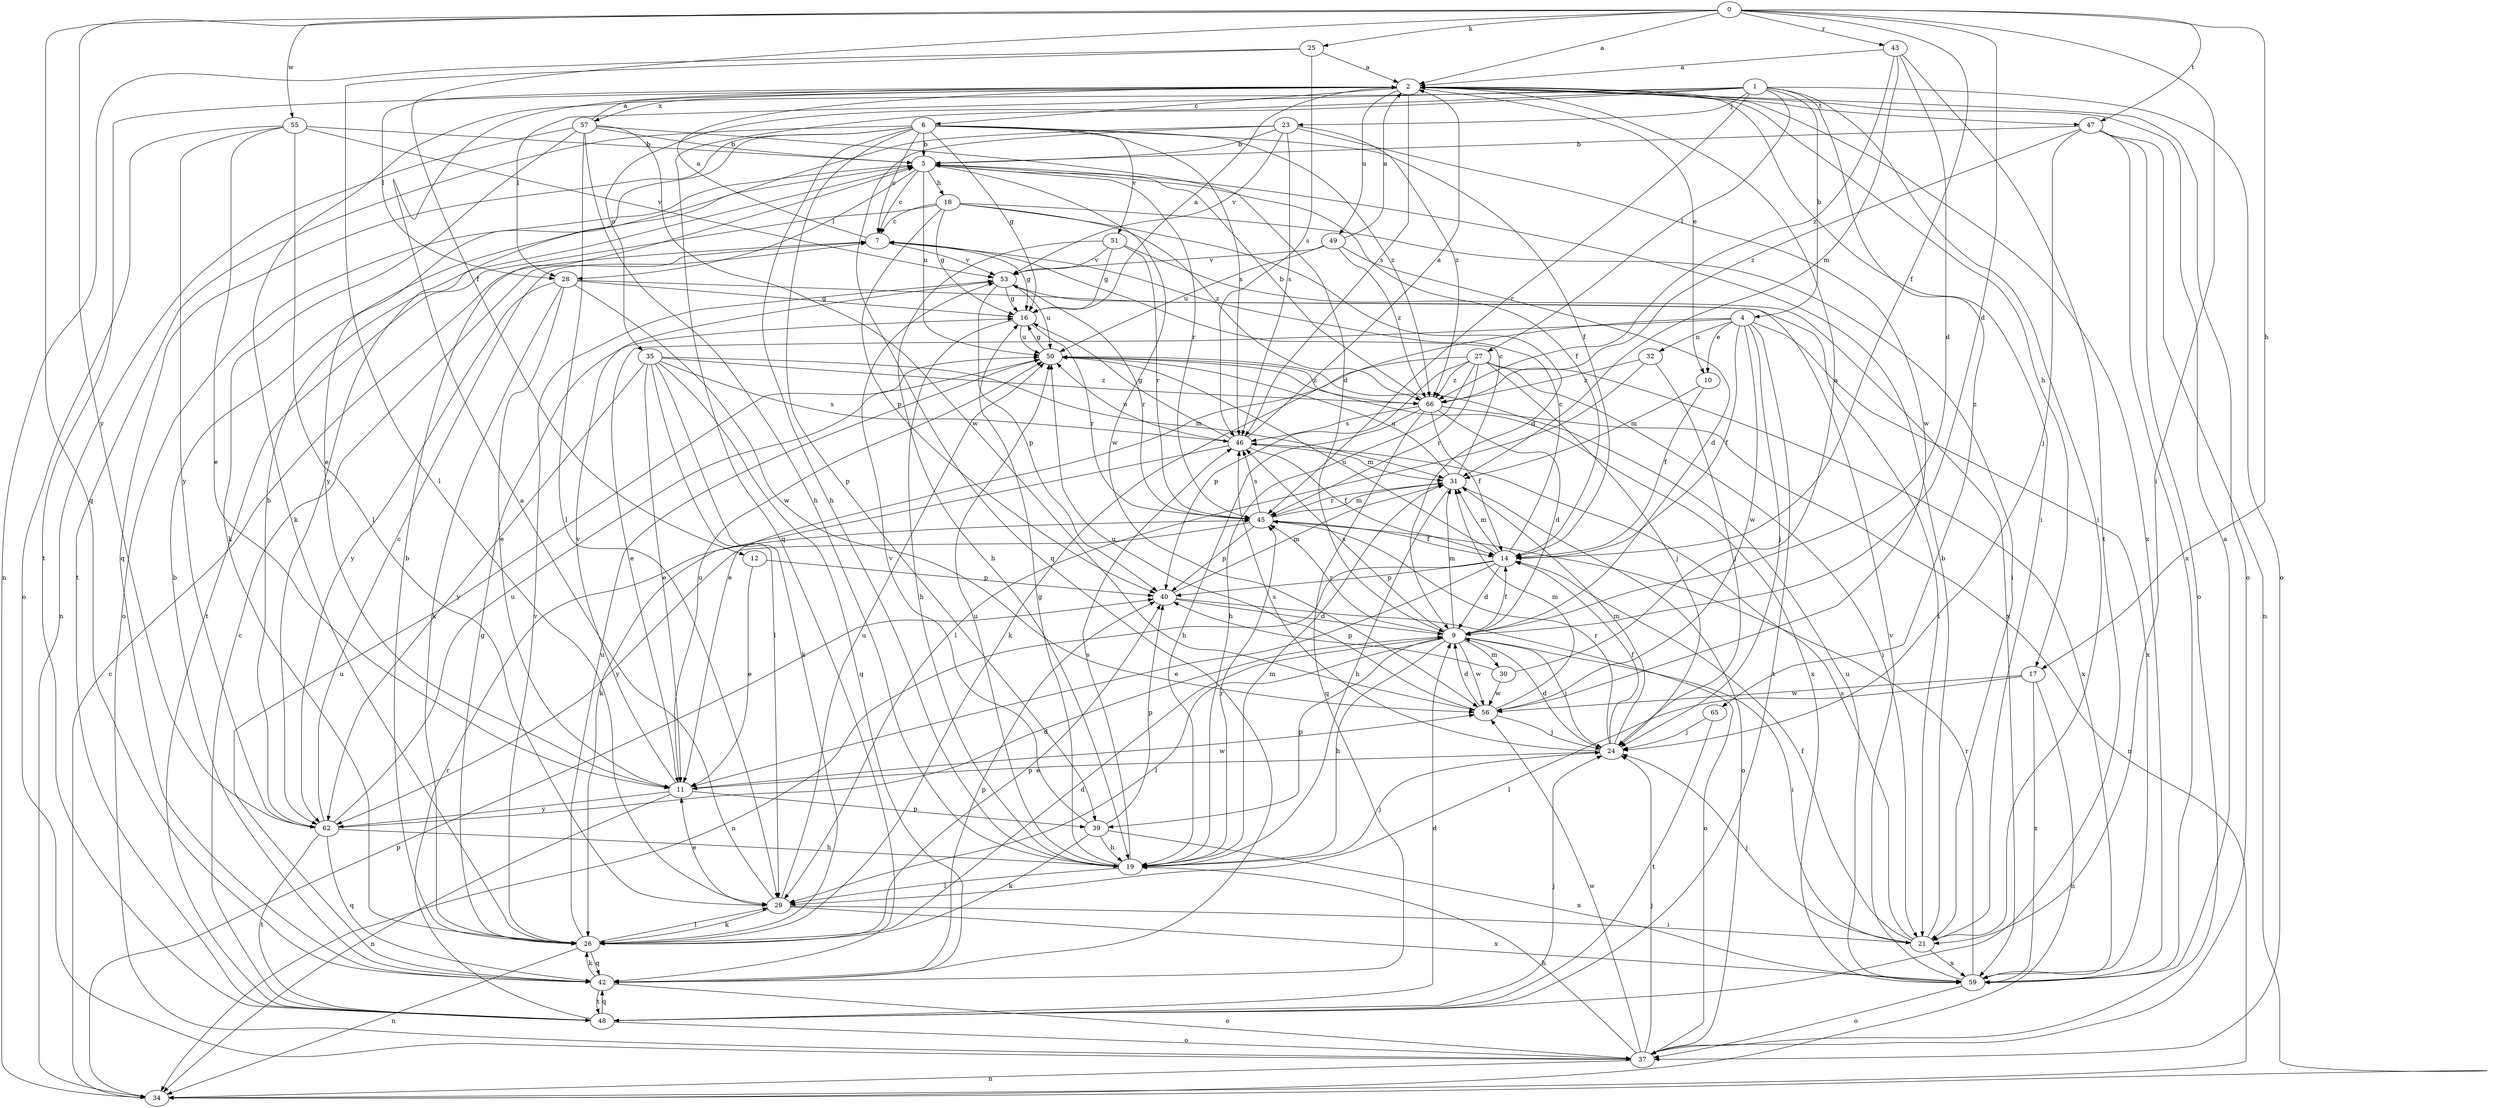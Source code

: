 strict digraph  {
0;
1;
2;
4;
5;
6;
7;
9;
10;
11;
12;
14;
16;
17;
18;
19;
21;
23;
24;
25;
26;
27;
28;
29;
30;
31;
32;
34;
35;
37;
39;
40;
42;
43;
45;
46;
47;
48;
49;
50;
51;
53;
55;
56;
57;
59;
62;
65;
66;
0 -> 2  [label=a];
0 -> 9  [label=d];
0 -> 12  [label=f];
0 -> 14  [label=f];
0 -> 17  [label=h];
0 -> 21  [label=i];
0 -> 25  [label=k];
0 -> 42  [label=q];
0 -> 43  [label=r];
0 -> 47  [label=t];
0 -> 55  [label=w];
0 -> 62  [label=y];
1 -> 4  [label=b];
1 -> 21  [label=i];
1 -> 23  [label=j];
1 -> 26  [label=k];
1 -> 27  [label=l];
1 -> 28  [label=l];
1 -> 35  [label=o];
1 -> 37  [label=o];
1 -> 42  [label=q];
1 -> 45  [label=r];
1 -> 65  [label=z];
2 -> 6  [label=c];
2 -> 10  [label=e];
2 -> 17  [label=h];
2 -> 21  [label=i];
2 -> 28  [label=l];
2 -> 37  [label=o];
2 -> 46  [label=s];
2 -> 47  [label=t];
2 -> 48  [label=t];
2 -> 49  [label=u];
2 -> 57  [label=x];
2 -> 59  [label=x];
4 -> 10  [label=e];
4 -> 11  [label=e];
4 -> 14  [label=f];
4 -> 24  [label=j];
4 -> 26  [label=k];
4 -> 32  [label=n];
4 -> 48  [label=t];
4 -> 56  [label=w];
4 -> 59  [label=x];
5 -> 7  [label=c];
5 -> 14  [label=f];
5 -> 18  [label=h];
5 -> 28  [label=l];
5 -> 37  [label=o];
5 -> 45  [label=r];
5 -> 50  [label=u];
5 -> 56  [label=w];
6 -> 5  [label=b];
6 -> 7  [label=c];
6 -> 11  [label=e];
6 -> 14  [label=f];
6 -> 16  [label=g];
6 -> 19  [label=h];
6 -> 39  [label=p];
6 -> 42  [label=q];
6 -> 46  [label=s];
6 -> 48  [label=t];
6 -> 51  [label=v];
6 -> 66  [label=z];
7 -> 2  [label=a];
7 -> 16  [label=g];
7 -> 53  [label=v];
9 -> 14  [label=f];
9 -> 19  [label=h];
9 -> 21  [label=i];
9 -> 24  [label=j];
9 -> 29  [label=l];
9 -> 30  [label=m];
9 -> 31  [label=m];
9 -> 39  [label=p];
9 -> 45  [label=r];
9 -> 46  [label=s];
9 -> 56  [label=w];
10 -> 14  [label=f];
10 -> 31  [label=m];
11 -> 34  [label=n];
11 -> 39  [label=p];
11 -> 50  [label=u];
11 -> 53  [label=v];
11 -> 56  [label=w];
11 -> 62  [label=y];
12 -> 11  [label=e];
12 -> 40  [label=p];
14 -> 7  [label=c];
14 -> 9  [label=d];
14 -> 11  [label=e];
14 -> 31  [label=m];
14 -> 34  [label=n];
14 -> 40  [label=p];
14 -> 50  [label=u];
16 -> 2  [label=a];
16 -> 19  [label=h];
16 -> 45  [label=r];
16 -> 50  [label=u];
17 -> 29  [label=l];
17 -> 34  [label=n];
17 -> 56  [label=w];
17 -> 59  [label=x];
18 -> 7  [label=c];
18 -> 9  [label=d];
18 -> 16  [label=g];
18 -> 21  [label=i];
18 -> 40  [label=p];
18 -> 48  [label=t];
18 -> 66  [label=z];
19 -> 16  [label=g];
19 -> 24  [label=j];
19 -> 29  [label=l];
19 -> 31  [label=m];
19 -> 45  [label=r];
19 -> 46  [label=s];
19 -> 50  [label=u];
21 -> 5  [label=b];
21 -> 14  [label=f];
21 -> 24  [label=j];
21 -> 46  [label=s];
21 -> 59  [label=x];
23 -> 5  [label=b];
23 -> 42  [label=q];
23 -> 46  [label=s];
23 -> 53  [label=v];
23 -> 56  [label=w];
23 -> 62  [label=y];
23 -> 66  [label=z];
24 -> 9  [label=d];
24 -> 11  [label=e];
24 -> 14  [label=f];
24 -> 31  [label=m];
24 -> 45  [label=r];
24 -> 46  [label=s];
25 -> 2  [label=a];
25 -> 29  [label=l];
25 -> 34  [label=n];
25 -> 46  [label=s];
26 -> 5  [label=b];
26 -> 9  [label=d];
26 -> 16  [label=g];
26 -> 29  [label=l];
26 -> 34  [label=n];
26 -> 40  [label=p];
26 -> 42  [label=q];
26 -> 50  [label=u];
26 -> 53  [label=v];
27 -> 11  [label=e];
27 -> 19  [label=h];
27 -> 21  [label=i];
27 -> 24  [label=j];
27 -> 40  [label=p];
27 -> 45  [label=r];
27 -> 59  [label=x];
27 -> 66  [label=z];
28 -> 11  [label=e];
28 -> 16  [label=g];
28 -> 21  [label=i];
28 -> 26  [label=k];
28 -> 56  [label=w];
28 -> 62  [label=y];
29 -> 2  [label=a];
29 -> 11  [label=e];
29 -> 21  [label=i];
29 -> 26  [label=k];
29 -> 50  [label=u];
29 -> 59  [label=x];
30 -> 2  [label=a];
30 -> 40  [label=p];
30 -> 56  [label=w];
31 -> 7  [label=c];
31 -> 19  [label=h];
31 -> 37  [label=o];
31 -> 45  [label=r];
31 -> 50  [label=u];
32 -> 24  [label=j];
32 -> 29  [label=l];
32 -> 66  [label=z];
34 -> 7  [label=c];
34 -> 40  [label=p];
35 -> 11  [label=e];
35 -> 26  [label=k];
35 -> 29  [label=l];
35 -> 31  [label=m];
35 -> 42  [label=q];
35 -> 46  [label=s];
35 -> 62  [label=y];
35 -> 66  [label=z];
37 -> 19  [label=h];
37 -> 24  [label=j];
37 -> 34  [label=n];
37 -> 56  [label=w];
39 -> 19  [label=h];
39 -> 26  [label=k];
39 -> 40  [label=p];
39 -> 53  [label=v];
39 -> 59  [label=x];
40 -> 9  [label=d];
40 -> 31  [label=m];
40 -> 37  [label=o];
42 -> 5  [label=b];
42 -> 26  [label=k];
42 -> 37  [label=o];
42 -> 40  [label=p];
42 -> 48  [label=t];
42 -> 50  [label=u];
43 -> 2  [label=a];
43 -> 9  [label=d];
43 -> 31  [label=m];
43 -> 48  [label=t];
43 -> 66  [label=z];
45 -> 14  [label=f];
45 -> 31  [label=m];
45 -> 40  [label=p];
45 -> 46  [label=s];
45 -> 62  [label=y];
46 -> 2  [label=a];
46 -> 14  [label=f];
46 -> 16  [label=g];
46 -> 26  [label=k];
46 -> 31  [label=m];
46 -> 50  [label=u];
47 -> 5  [label=b];
47 -> 24  [label=j];
47 -> 34  [label=n];
47 -> 37  [label=o];
47 -> 59  [label=x];
47 -> 66  [label=z];
48 -> 7  [label=c];
48 -> 9  [label=d];
48 -> 24  [label=j];
48 -> 37  [label=o];
48 -> 42  [label=q];
48 -> 45  [label=r];
49 -> 2  [label=a];
49 -> 9  [label=d];
49 -> 50  [label=u];
49 -> 53  [label=v];
49 -> 66  [label=z];
50 -> 16  [label=g];
50 -> 59  [label=x];
50 -> 66  [label=z];
51 -> 16  [label=g];
51 -> 19  [label=h];
51 -> 45  [label=r];
51 -> 53  [label=v];
51 -> 59  [label=x];
53 -> 16  [label=g];
53 -> 40  [label=p];
53 -> 45  [label=r];
53 -> 50  [label=u];
55 -> 5  [label=b];
55 -> 11  [label=e];
55 -> 29  [label=l];
55 -> 37  [label=o];
55 -> 53  [label=v];
55 -> 62  [label=y];
56 -> 9  [label=d];
56 -> 24  [label=j];
56 -> 31  [label=m];
56 -> 50  [label=u];
57 -> 2  [label=a];
57 -> 5  [label=b];
57 -> 9  [label=d];
57 -> 19  [label=h];
57 -> 26  [label=k];
57 -> 29  [label=l];
57 -> 34  [label=n];
57 -> 56  [label=w];
59 -> 2  [label=a];
59 -> 37  [label=o];
59 -> 45  [label=r];
59 -> 50  [label=u];
59 -> 53  [label=v];
62 -> 5  [label=b];
62 -> 7  [label=c];
62 -> 9  [label=d];
62 -> 19  [label=h];
62 -> 42  [label=q];
62 -> 48  [label=t];
62 -> 50  [label=u];
65 -> 24  [label=j];
65 -> 48  [label=t];
66 -> 5  [label=b];
66 -> 9  [label=d];
66 -> 14  [label=f];
66 -> 19  [label=h];
66 -> 34  [label=n];
66 -> 42  [label=q];
66 -> 46  [label=s];
}
